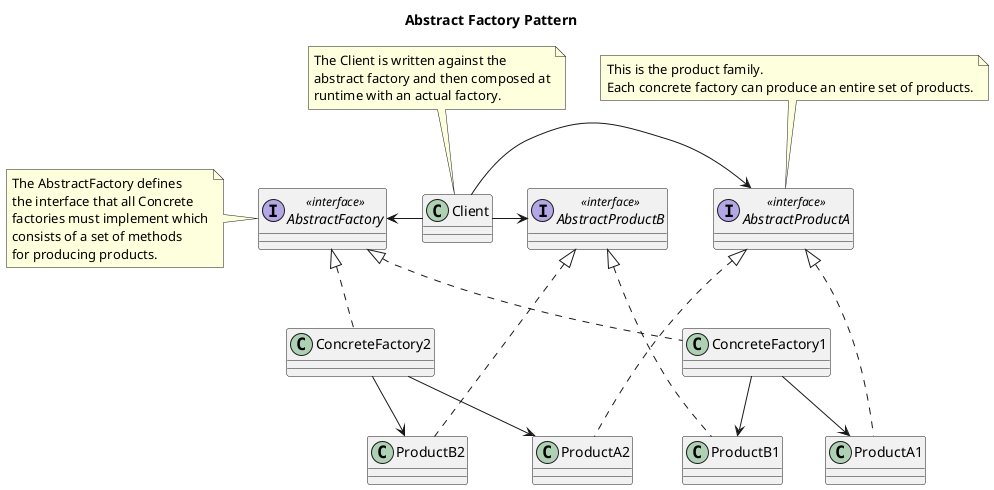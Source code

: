# Ref https://www.petrockblock.com/2018/06/27/design-patterns-plantuml-abstract-factory-pattern/
# Ref https://ko.wikipedia.org/wiki/%EC%B6%94%EC%83%81_%ED%8C%A9%ED%86%A0%EB%A6%AC_%ED%8C%A8%ED%84%B4

@startuml
skinparam componentStyle uml2

title Abstract Factory Pattern

class Client
interface AbstractFactory <<interface>>
interface AbstractProductA <<interface>>
interface AbstractProductB <<interface>>
class ConcreteFactory1
class ConcreteFactory2
class ProductA1
class ProductA2
class ProductB1
class ProductB2

AbstractFactory <- Client
Client -> AbstractProductA
Client -> AbstractProductB
AbstractFactory <|.. ConcreteFactory1
AbstractFactory <|.. ConcreteFactory2

ConcreteFactory1 --> ProductA1
ConcreteFactory1 --> ProductB1

ConcreteFactory2 --> ProductA2
ConcreteFactory2 --> ProductB2

AbstractProductA <|... ProductA1
AbstractProductA <|... ProductA2
AbstractProductB <|... ProductB1
AbstractProductB <|... ProductB2

note top of Client
The Client is written against the
abstract factory and then composed at
runtime with an actual factory.
end note

note left of AbstractFactory
The AbstractFactory defines
the interface that all Concrete
factories must implement which
consists of a set of methods
for producing products.
end note

/'note left of ConcreteFactory1
The concrete factories implement the different product families.
To create a product the client uses one of these factories, 
so it never has to instantiate a product object.
end note'/

note top of AbstractProductA
This is the product family.
Each concrete factory can produce an entire set of products.
end note

@enduml
